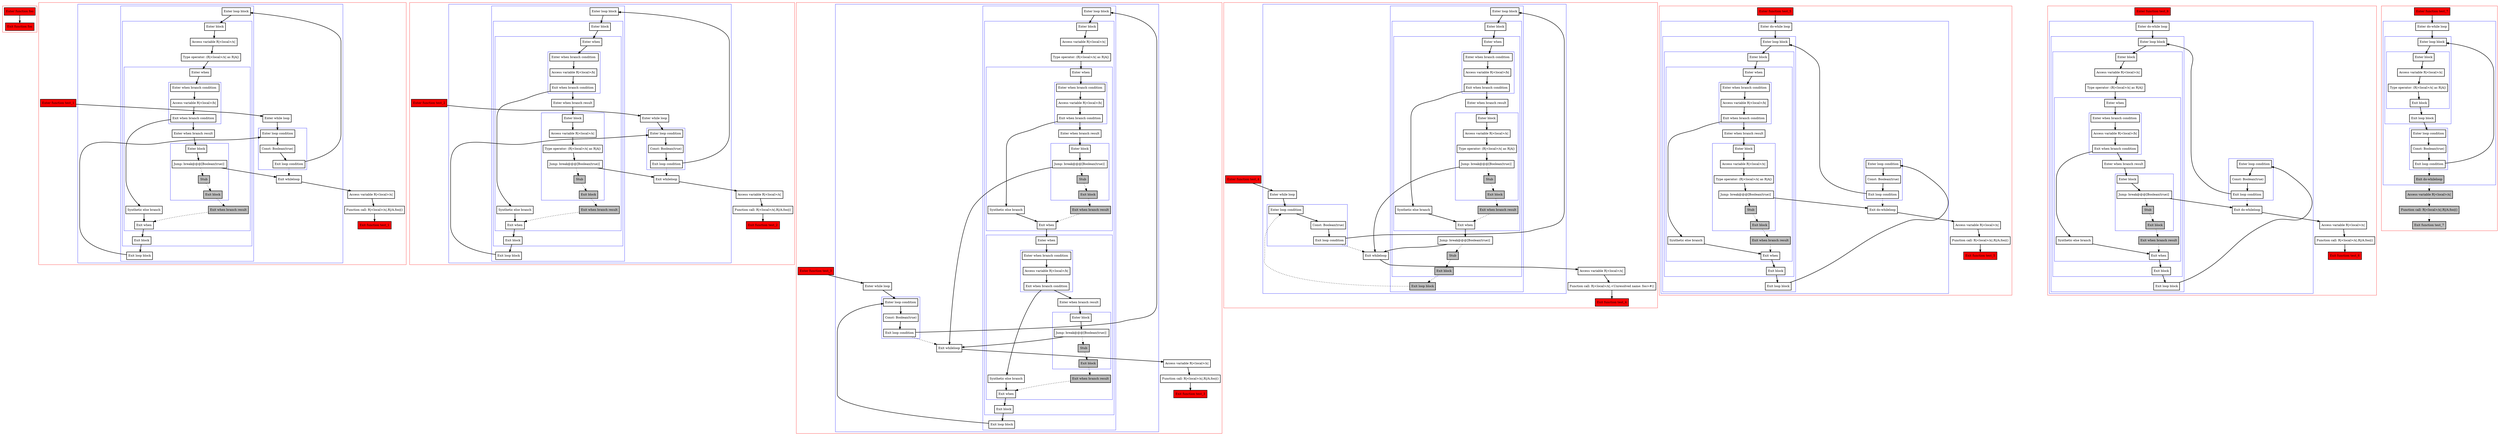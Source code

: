 digraph endlessLoops_kt {
    graph [nodesep=3]
    node [shape=box penwidth=2]
    edge [penwidth=2]

    subgraph cluster_0 {
        color=red
        0 [label="Enter function foo" style="filled" fillcolor=red];
        1 [label="Exit function foo" style="filled" fillcolor=red];
    }

    0 -> {1};

    subgraph cluster_1 {
        color=red
        2 [label="Enter function test_1" style="filled" fillcolor=red];
        subgraph cluster_2 {
            color=blue
            3 [label="Enter while loop"];
            subgraph cluster_3 {
                color=blue
                4 [label="Enter loop condition"];
                5 [label="Const: Boolean(true)"];
                6 [label="Exit loop condition"];
            }
            subgraph cluster_4 {
                color=blue
                7 [label="Enter loop block"];
                subgraph cluster_5 {
                    color=blue
                    8 [label="Enter block"];
                    9 [label="Access variable R|<local>/x|"];
                    10 [label="Type operator: (R|<local>/x| as R|A|)"];
                    subgraph cluster_6 {
                        color=blue
                        11 [label="Enter when"];
                        subgraph cluster_7 {
                            color=blue
                            12 [label="Enter when branch condition "];
                            13 [label="Access variable R|<local>/b|"];
                            14 [label="Exit when branch condition"];
                        }
                        15 [label="Synthetic else branch"];
                        16 [label="Enter when branch result"];
                        subgraph cluster_8 {
                            color=blue
                            17 [label="Enter block"];
                            18 [label="Jump: break@@@[Boolean(true)] "];
                            19 [label="Stub" style="filled" fillcolor=gray];
                            20 [label="Exit block" style="filled" fillcolor=gray];
                        }
                        21 [label="Exit when branch result" style="filled" fillcolor=gray];
                        22 [label="Exit when"];
                    }
                    23 [label="Exit block"];
                }
                24 [label="Exit loop block"];
            }
            25 [label="Exit whileloop"];
        }
        26 [label="Access variable R|<local>/x|"];
        27 [label="Function call: R|<local>/x|.R|/A.foo|()"];
        28 [label="Exit function test_1" style="filled" fillcolor=red];
    }

    2 -> {3};
    3 -> {4};
    4 -> {5};
    5 -> {6};
    6 -> {7};
    6 -> {25} [style=dotted];
    7 -> {8};
    8 -> {9};
    9 -> {10};
    10 -> {11};
    11 -> {12};
    12 -> {13};
    13 -> {14};
    14 -> {16 15};
    15 -> {22};
    16 -> {17};
    17 -> {18};
    18 -> {25};
    18 -> {19} [style=dotted];
    19 -> {20} [style=dotted];
    20 -> {21} [style=dotted];
    21 -> {22} [style=dotted];
    22 -> {23};
    23 -> {24};
    24 -> {4};
    25 -> {26};
    26 -> {27};
    27 -> {28};

    subgraph cluster_9 {
        color=red
        29 [label="Enter function test_2" style="filled" fillcolor=red];
        subgraph cluster_10 {
            color=blue
            30 [label="Enter while loop"];
            subgraph cluster_11 {
                color=blue
                31 [label="Enter loop condition"];
                32 [label="Const: Boolean(true)"];
                33 [label="Exit loop condition"];
            }
            subgraph cluster_12 {
                color=blue
                34 [label="Enter loop block"];
                subgraph cluster_13 {
                    color=blue
                    35 [label="Enter block"];
                    subgraph cluster_14 {
                        color=blue
                        36 [label="Enter when"];
                        subgraph cluster_15 {
                            color=blue
                            37 [label="Enter when branch condition "];
                            38 [label="Access variable R|<local>/b|"];
                            39 [label="Exit when branch condition"];
                        }
                        40 [label="Synthetic else branch"];
                        41 [label="Enter when branch result"];
                        subgraph cluster_16 {
                            color=blue
                            42 [label="Enter block"];
                            43 [label="Access variable R|<local>/x|"];
                            44 [label="Type operator: (R|<local>/x| as R|A|)"];
                            45 [label="Jump: break@@@[Boolean(true)] "];
                            46 [label="Stub" style="filled" fillcolor=gray];
                            47 [label="Exit block" style="filled" fillcolor=gray];
                        }
                        48 [label="Exit when branch result" style="filled" fillcolor=gray];
                        49 [label="Exit when"];
                    }
                    50 [label="Exit block"];
                }
                51 [label="Exit loop block"];
            }
            52 [label="Exit whileloop"];
        }
        53 [label="Access variable R|<local>/x|"];
        54 [label="Function call: R|<local>/x|.R|/A.foo|()"];
        55 [label="Exit function test_2" style="filled" fillcolor=red];
    }

    29 -> {30};
    30 -> {31};
    31 -> {32};
    32 -> {33};
    33 -> {34};
    33 -> {52} [style=dotted];
    34 -> {35};
    35 -> {36};
    36 -> {37};
    37 -> {38};
    38 -> {39};
    39 -> {41 40};
    40 -> {49};
    41 -> {42};
    42 -> {43};
    43 -> {44};
    44 -> {45};
    45 -> {52};
    45 -> {46} [style=dotted];
    46 -> {47} [style=dotted];
    47 -> {48} [style=dotted];
    48 -> {49} [style=dotted];
    49 -> {50};
    50 -> {51};
    51 -> {31};
    52 -> {53};
    53 -> {54};
    54 -> {55};

    subgraph cluster_17 {
        color=red
        56 [label="Enter function test_3" style="filled" fillcolor=red];
        subgraph cluster_18 {
            color=blue
            57 [label="Enter while loop"];
            subgraph cluster_19 {
                color=blue
                58 [label="Enter loop condition"];
                59 [label="Const: Boolean(true)"];
                60 [label="Exit loop condition"];
            }
            subgraph cluster_20 {
                color=blue
                61 [label="Enter loop block"];
                subgraph cluster_21 {
                    color=blue
                    62 [label="Enter block"];
                    63 [label="Access variable R|<local>/x|"];
                    64 [label="Type operator: (R|<local>/x| as R|A|)"];
                    subgraph cluster_22 {
                        color=blue
                        65 [label="Enter when"];
                        subgraph cluster_23 {
                            color=blue
                            66 [label="Enter when branch condition "];
                            67 [label="Access variable R|<local>/b|"];
                            68 [label="Exit when branch condition"];
                        }
                        69 [label="Synthetic else branch"];
                        70 [label="Enter when branch result"];
                        subgraph cluster_24 {
                            color=blue
                            71 [label="Enter block"];
                            72 [label="Jump: break@@@[Boolean(true)] "];
                            73 [label="Stub" style="filled" fillcolor=gray];
                            74 [label="Exit block" style="filled" fillcolor=gray];
                        }
                        75 [label="Exit when branch result" style="filled" fillcolor=gray];
                        76 [label="Exit when"];
                    }
                    subgraph cluster_25 {
                        color=blue
                        77 [label="Enter when"];
                        subgraph cluster_26 {
                            color=blue
                            78 [label="Enter when branch condition "];
                            79 [label="Access variable R|<local>/b|"];
                            80 [label="Exit when branch condition"];
                        }
                        81 [label="Synthetic else branch"];
                        82 [label="Enter when branch result"];
                        subgraph cluster_27 {
                            color=blue
                            83 [label="Enter block"];
                            84 [label="Jump: break@@@[Boolean(true)] "];
                            85 [label="Stub" style="filled" fillcolor=gray];
                            86 [label="Exit block" style="filled" fillcolor=gray];
                        }
                        87 [label="Exit when branch result" style="filled" fillcolor=gray];
                        88 [label="Exit when"];
                    }
                    89 [label="Exit block"];
                }
                90 [label="Exit loop block"];
            }
            91 [label="Exit whileloop"];
        }
        92 [label="Access variable R|<local>/x|"];
        93 [label="Function call: R|<local>/x|.R|/A.foo|()"];
        94 [label="Exit function test_3" style="filled" fillcolor=red];
    }

    56 -> {57};
    57 -> {58};
    58 -> {59};
    59 -> {60};
    60 -> {61};
    60 -> {91} [style=dotted];
    61 -> {62};
    62 -> {63};
    63 -> {64};
    64 -> {65};
    65 -> {66};
    66 -> {67};
    67 -> {68};
    68 -> {70 69};
    69 -> {76};
    70 -> {71};
    71 -> {72};
    72 -> {91};
    72 -> {73} [style=dotted];
    73 -> {74} [style=dotted];
    74 -> {75} [style=dotted];
    75 -> {76} [style=dotted];
    76 -> {77};
    77 -> {78};
    78 -> {79};
    79 -> {80};
    80 -> {82 81};
    81 -> {88};
    82 -> {83};
    83 -> {84};
    84 -> {91};
    84 -> {85} [style=dotted];
    85 -> {86} [style=dotted];
    86 -> {87} [style=dotted];
    87 -> {88} [style=dotted];
    88 -> {89};
    89 -> {90};
    90 -> {58};
    91 -> {92};
    92 -> {93};
    93 -> {94};

    subgraph cluster_28 {
        color=red
        95 [label="Enter function test_4" style="filled" fillcolor=red];
        subgraph cluster_29 {
            color=blue
            96 [label="Enter while loop"];
            subgraph cluster_30 {
                color=blue
                97 [label="Enter loop condition"];
                98 [label="Const: Boolean(true)"];
                99 [label="Exit loop condition"];
            }
            subgraph cluster_31 {
                color=blue
                100 [label="Enter loop block"];
                subgraph cluster_32 {
                    color=blue
                    101 [label="Enter block"];
                    subgraph cluster_33 {
                        color=blue
                        102 [label="Enter when"];
                        subgraph cluster_34 {
                            color=blue
                            103 [label="Enter when branch condition "];
                            104 [label="Access variable R|<local>/b|"];
                            105 [label="Exit when branch condition"];
                        }
                        106 [label="Synthetic else branch"];
                        107 [label="Enter when branch result"];
                        subgraph cluster_35 {
                            color=blue
                            108 [label="Enter block"];
                            109 [label="Access variable R|<local>/x|"];
                            110 [label="Type operator: (R|<local>/x| as R|A|)"];
                            111 [label="Jump: break@@@[Boolean(true)] "];
                            112 [label="Stub" style="filled" fillcolor=gray];
                            113 [label="Exit block" style="filled" fillcolor=gray];
                        }
                        114 [label="Exit when branch result" style="filled" fillcolor=gray];
                        115 [label="Exit when"];
                    }
                    116 [label="Jump: break@@@[Boolean(true)] "];
                    117 [label="Stub" style="filled" fillcolor=gray];
                    118 [label="Exit block" style="filled" fillcolor=gray];
                }
                119 [label="Exit loop block" style="filled" fillcolor=gray];
            }
            120 [label="Exit whileloop"];
        }
        121 [label="Access variable R|<local>/x|"];
        122 [label="Function call: R|<local>/x|.<Unresolved name: foo>#()"];
        123 [label="Exit function test_4" style="filled" fillcolor=red];
    }

    95 -> {96};
    96 -> {97};
    97 -> {98};
    98 -> {99};
    99 -> {100};
    99 -> {120} [style=dotted];
    100 -> {101};
    101 -> {102};
    102 -> {103};
    103 -> {104};
    104 -> {105};
    105 -> {107 106};
    106 -> {115};
    107 -> {108};
    108 -> {109};
    109 -> {110};
    110 -> {111};
    111 -> {120};
    111 -> {112} [style=dotted];
    112 -> {113} [style=dotted];
    113 -> {114} [style=dotted];
    114 -> {115} [style=dotted];
    115 -> {116};
    116 -> {120};
    116 -> {117} [style=dotted];
    117 -> {118} [style=dotted];
    118 -> {119} [style=dotted];
    119 -> {97} [style=dotted];
    120 -> {121};
    121 -> {122};
    122 -> {123};

    subgraph cluster_36 {
        color=red
        124 [label="Enter function test_5" style="filled" fillcolor=red];
        subgraph cluster_37 {
            color=blue
            125 [label="Enter do-while loop"];
            subgraph cluster_38 {
                color=blue
                126 [label="Enter loop block"];
                subgraph cluster_39 {
                    color=blue
                    127 [label="Enter block"];
                    subgraph cluster_40 {
                        color=blue
                        128 [label="Enter when"];
                        subgraph cluster_41 {
                            color=blue
                            129 [label="Enter when branch condition "];
                            130 [label="Access variable R|<local>/b|"];
                            131 [label="Exit when branch condition"];
                        }
                        132 [label="Synthetic else branch"];
                        133 [label="Enter when branch result"];
                        subgraph cluster_42 {
                            color=blue
                            134 [label="Enter block"];
                            135 [label="Access variable R|<local>/x|"];
                            136 [label="Type operator: (R|<local>/x| as R|A|)"];
                            137 [label="Jump: break@@@[Boolean(true)] "];
                            138 [label="Stub" style="filled" fillcolor=gray];
                            139 [label="Exit block" style="filled" fillcolor=gray];
                        }
                        140 [label="Exit when branch result" style="filled" fillcolor=gray];
                        141 [label="Exit when"];
                    }
                    142 [label="Exit block"];
                }
                143 [label="Exit loop block"];
            }
            subgraph cluster_43 {
                color=blue
                144 [label="Enter loop condition"];
                145 [label="Const: Boolean(true)"];
                146 [label="Exit loop condition"];
            }
            147 [label="Exit do-whileloop"];
        }
        148 [label="Access variable R|<local>/x|"];
        149 [label="Function call: R|<local>/x|.R|/A.foo|()"];
        150 [label="Exit function test_5" style="filled" fillcolor=red];
    }

    124 -> {125};
    125 -> {126};
    126 -> {127};
    127 -> {128};
    128 -> {129};
    129 -> {130};
    130 -> {131};
    131 -> {133 132};
    132 -> {141};
    133 -> {134};
    134 -> {135};
    135 -> {136};
    136 -> {137};
    137 -> {147};
    137 -> {138} [style=dotted];
    138 -> {139} [style=dotted];
    139 -> {140} [style=dotted];
    140 -> {141} [style=dotted];
    141 -> {142};
    142 -> {143};
    143 -> {144};
    144 -> {145};
    145 -> {146};
    146 -> {126};
    146 -> {147} [style=dotted];
    147 -> {148};
    148 -> {149};
    149 -> {150};

    subgraph cluster_44 {
        color=red
        151 [label="Enter function test_6" style="filled" fillcolor=red];
        subgraph cluster_45 {
            color=blue
            152 [label="Enter do-while loop"];
            subgraph cluster_46 {
                color=blue
                153 [label="Enter loop block"];
                subgraph cluster_47 {
                    color=blue
                    154 [label="Enter block"];
                    155 [label="Access variable R|<local>/x|"];
                    156 [label="Type operator: (R|<local>/x| as R|A|)"];
                    subgraph cluster_48 {
                        color=blue
                        157 [label="Enter when"];
                        subgraph cluster_49 {
                            color=blue
                            158 [label="Enter when branch condition "];
                            159 [label="Access variable R|<local>/b|"];
                            160 [label="Exit when branch condition"];
                        }
                        161 [label="Synthetic else branch"];
                        162 [label="Enter when branch result"];
                        subgraph cluster_50 {
                            color=blue
                            163 [label="Enter block"];
                            164 [label="Jump: break@@@[Boolean(true)] "];
                            165 [label="Stub" style="filled" fillcolor=gray];
                            166 [label="Exit block" style="filled" fillcolor=gray];
                        }
                        167 [label="Exit when branch result" style="filled" fillcolor=gray];
                        168 [label="Exit when"];
                    }
                    169 [label="Exit block"];
                }
                170 [label="Exit loop block"];
            }
            subgraph cluster_51 {
                color=blue
                171 [label="Enter loop condition"];
                172 [label="Const: Boolean(true)"];
                173 [label="Exit loop condition"];
            }
            174 [label="Exit do-whileloop"];
        }
        175 [label="Access variable R|<local>/x|"];
        176 [label="Function call: R|<local>/x|.R|/A.foo|()"];
        177 [label="Exit function test_6" style="filled" fillcolor=red];
    }

    151 -> {152};
    152 -> {153};
    153 -> {154};
    154 -> {155};
    155 -> {156};
    156 -> {157};
    157 -> {158};
    158 -> {159};
    159 -> {160};
    160 -> {162 161};
    161 -> {168};
    162 -> {163};
    163 -> {164};
    164 -> {174};
    164 -> {165} [style=dotted];
    165 -> {166} [style=dotted];
    166 -> {167} [style=dotted];
    167 -> {168} [style=dotted];
    168 -> {169};
    169 -> {170};
    170 -> {171};
    171 -> {172};
    172 -> {173};
    173 -> {153};
    173 -> {174} [style=dotted];
    174 -> {175};
    175 -> {176};
    176 -> {177};

    subgraph cluster_52 {
        color=red
        178 [label="Enter function test_7" style="filled" fillcolor=red];
        subgraph cluster_53 {
            color=blue
            179 [label="Enter do-while loop"];
            subgraph cluster_54 {
                color=blue
                180 [label="Enter loop block"];
                subgraph cluster_55 {
                    color=blue
                    181 [label="Enter block"];
                    182 [label="Access variable R|<local>/x|"];
                    183 [label="Type operator: (R|<local>/x| as R|A|)"];
                    184 [label="Exit block"];
                }
                185 [label="Exit loop block"];
            }
            subgraph cluster_56 {
                color=blue
                186 [label="Enter loop condition"];
                187 [label="Const: Boolean(true)"];
                188 [label="Exit loop condition"];
            }
            189 [label="Exit do-whileloop" style="filled" fillcolor=gray];
        }
        190 [label="Access variable R|<local>/x|" style="filled" fillcolor=gray];
        191 [label="Function call: R|<local>/x|.R|/A.foo|()" style="filled" fillcolor=gray];
        192 [label="Exit function test_7" style="filled" fillcolor=red style="filled" fillcolor=gray];
    }

    178 -> {179};
    179 -> {180};
    180 -> {181};
    181 -> {182};
    182 -> {183};
    183 -> {184};
    184 -> {185};
    185 -> {186};
    186 -> {187};
    187 -> {188};
    188 -> {180};
    188 -> {189} [style=dotted];
    189 -> {190} [style=dotted];
    190 -> {191} [style=dotted];
    191 -> {192} [style=dotted];

}
